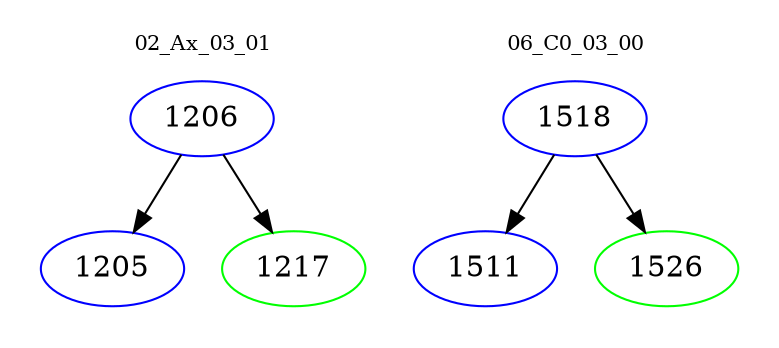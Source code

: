 digraph{
subgraph cluster_0 {
color = white
label = "02_Ax_03_01";
fontsize=10;
T0_1206 [label="1206", color="blue"]
T0_1206 -> T0_1205 [color="black"]
T0_1205 [label="1205", color="blue"]
T0_1206 -> T0_1217 [color="black"]
T0_1217 [label="1217", color="green"]
}
subgraph cluster_1 {
color = white
label = "06_C0_03_00";
fontsize=10;
T1_1518 [label="1518", color="blue"]
T1_1518 -> T1_1511 [color="black"]
T1_1511 [label="1511", color="blue"]
T1_1518 -> T1_1526 [color="black"]
T1_1526 [label="1526", color="green"]
}
}
